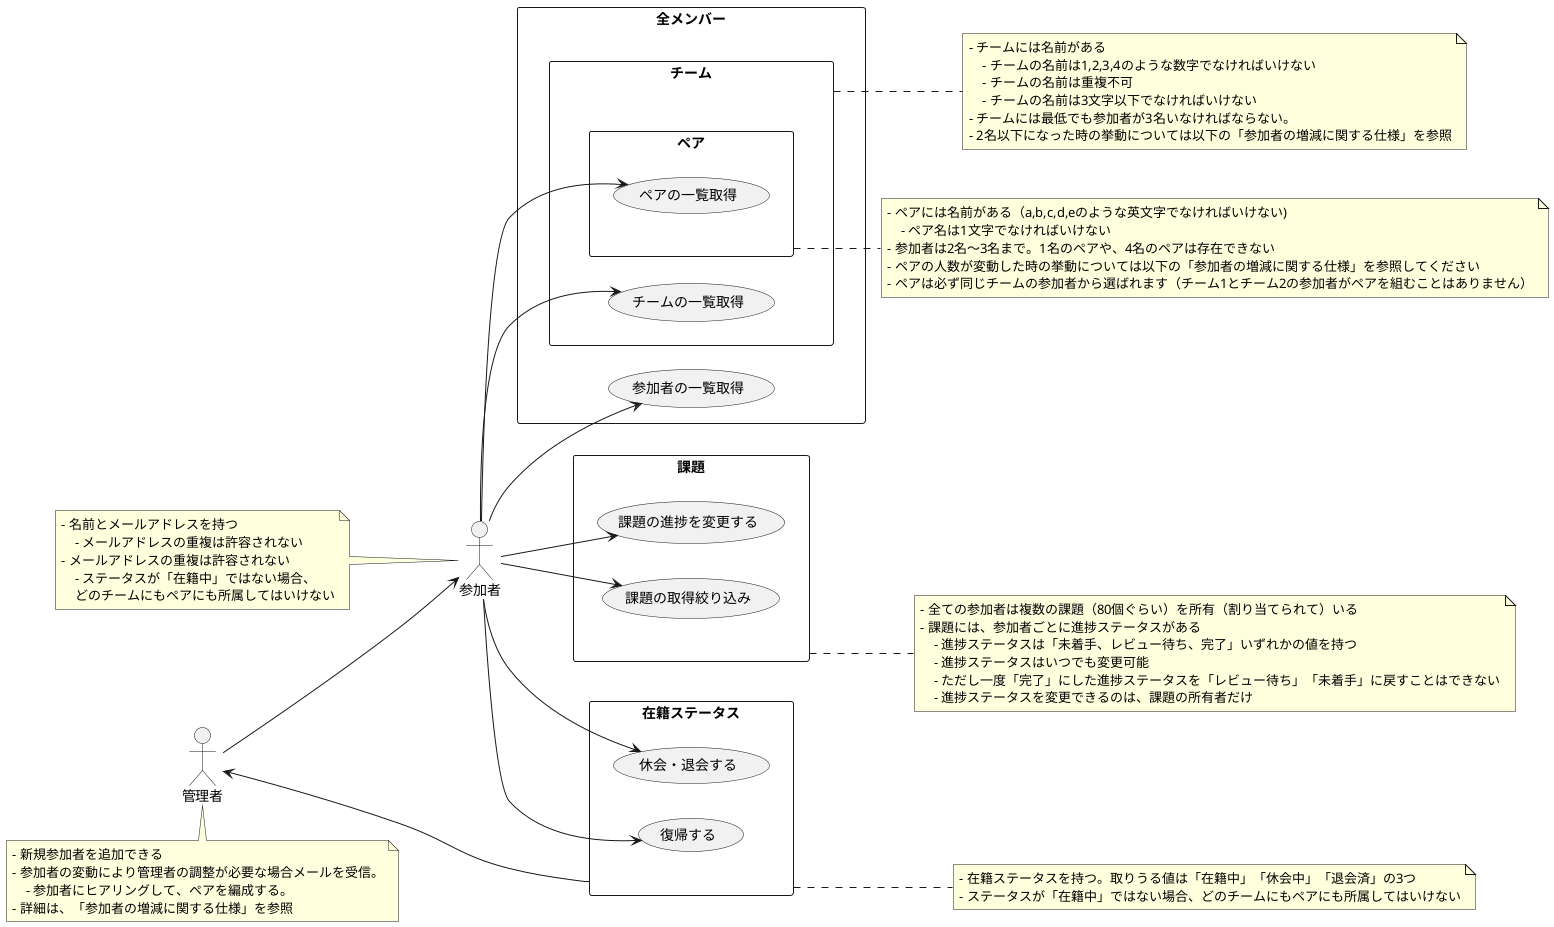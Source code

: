 @startuml usecase 
left to right direction

:管理者:

:参加者:

note bottom of 管理者 
- 新規参加者を追加できる
- 参加者の変動により管理者の調整が必要な場合メールを受信。
    - 参加者にヒアリングして、ペアを編成する。
- 詳細は、「参加者の増減に関する仕様」を参照
end note

note left of 参加者 
- 名前とメールアドレスを持つ
    - メールアドレスの重複は許容されない
- メールアドレスの重複は許容されない
    - ステータスが「在籍中」ではない場合、
    どのチームにもペアにも所属してはいけない
end note

rectangle 全メンバー {
    usecase "参加者の一覧取得" as UC1_1
    rectangle チーム {
        usecase "チームの一覧取得" as UC2_1
        rectangle ペア {
            usecase "ペアの一覧取得" as UC3_1
        }
    }
}

note right of チーム
- チームには名前がある
    - チームの名前は1,2,3,4のような数字でなければいけない
    - チームの名前は重複不可
    - チームの名前は3文字以下でなければいけない
- チームには最低でも参加者が3名いなければならない。
- 2名以下になった時の挙動については以下の「参加者の増減に関する仕様」を参照
end note

note right of ペア 
- ペアには名前がある（a,b,c,d,eのような英文字でなければいけない)
    - ペア名は1文字でなければいけない
- 参加者は2名〜3名まで。1名のペアや、4名のペアは存在できない
- ペアの人数が変動した時の挙動については以下の「参加者の増減に関する仕様」を参照してください
- ペアは必ず同じチームの参加者から選ばれます（チーム1とチーム2の参加者がペアを組むことはありません）
end note

rectangle 課題 {
    usecase "課題の進捗を変更する" as UC4_1
    usecase "課題の取得絞り込み" as UC4_2
}

note right of 課題 
- 全ての参加者は複数の課題（80個ぐらい）を所有（割り当てられて）いる
- 課題には、参加者ごとに進捗ステータスがある
    - 進捗ステータスは「未着手、レビュー待ち、完了」いずれかの値を持つ
    - 進捗ステータスはいつでも変更可能
    - ただし一度「完了」にした進捗ステータスを「レビュー待ち」「未着手」に戻すことはできない
    - 進捗ステータスを変更できるのは、課題の所有者だけ
end note

rectangle 在籍ステータス {
    usecase "休会・退会する" as UC5_1
    usecase "復帰する" as UC5_2
}

note right of 在籍ステータス 
- 在籍ステータスを持つ。取りうる値は「在籍中」「休会中」「退会済」の3つ
- ステータスが「在籍中」ではない場合、どのチームにもペアにも所属してはいけない
end note

参加者 --> UC1_1
参加者 --> UC2_1
参加者 --> UC3_1
参加者 --> UC4_1
参加者 --> UC4_2
参加者 --> UC5_1
参加者 --> UC5_2
管理者 --> 参加者
在籍ステータス --> 管理者

@enduml